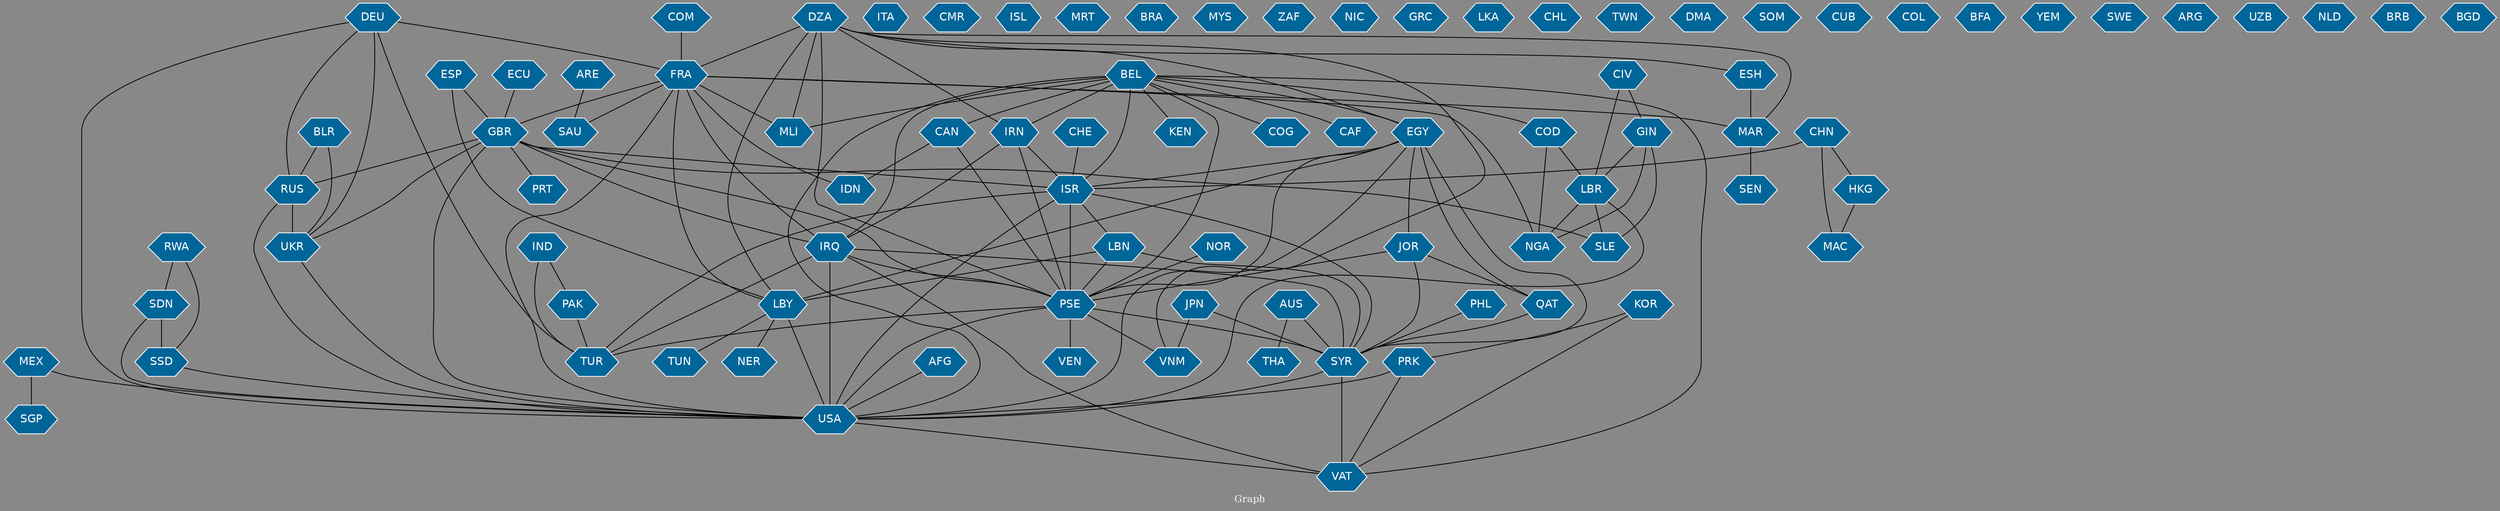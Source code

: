 // Countries together in item graph
graph {
	graph [bgcolor="#888888" fontcolor=white fontsize=12 label="Graph" outputorder=edgesfirst overlap=prism]
	node [color=white fillcolor="#006699" fontcolor=white fontname=Helvetica shape=hexagon style=filled]
	edge [arrowhead=open color=black fontcolor=white fontname=Courier fontsize=12]
		DEU [label=DEU]
		AUS [label=AUS]
		GBR [label=GBR]
		EGY [label=EGY]
		PSE [label=PSE]
		ITA [label=ITA]
		CMR [label=CMR]
		MAR [label=MAR]
		MEX [label=MEX]
		USA [label=USA]
		NOR [label=NOR]
		RUS [label=RUS]
		UKR [label=UKR]
		ISR [label=ISR]
		FRA [label=FRA]
		IRQ [label=IRQ]
		VAT [label=VAT]
		BLR [label=BLR]
		TUN [label=TUN]
		BEL [label=BEL]
		AFG [label=AFG]
		SYR [label=SYR]
		IRN [label=IRN]
		LBR [label=LBR]
		PAK [label=PAK]
		CHN [label=CHN]
		SSD [label=SSD]
		SDN [label=SDN]
		KEN [label=KEN]
		ESH [label=ESH]
		ISL [label=ISL]
		ESP [label=ESP]
		MRT [label=MRT]
		BRA [label=BRA]
		MLI [label=MLI]
		MYS [label=MYS]
		DZA [label=DZA]
		LBY [label=LBY]
		ZAF [label=ZAF]
		KOR [label=KOR]
		QAT [label=QAT]
		TUR [label=TUR]
		PRK [label=PRK]
		COM [label=COM]
		SAU [label=SAU]
		COD [label=COD]
		NGA [label=NGA]
		GIN [label=GIN]
		NIC [label=NIC]
		VEN [label=VEN]
		GRC [label=GRC]
		LKA [label=LKA]
		CHE [label=CHE]
		COG [label=COG]
		ECU [label=ECU]
		CIV [label=CIV]
		CHL [label=CHL]
		ARE [label=ARE]
		LBN [label=LBN]
		CAN [label=CAN]
		TWN [label=TWN]
		CAF [label=CAF]
		VNM [label=VNM]
		IDN [label=IDN]
		DMA [label=DMA]
		SOM [label=SOM]
		JPN [label=JPN]
		PHL [label=PHL]
		SEN [label=SEN]
		CUB [label=CUB]
		COL [label=COL]
		SGP [label=SGP]
		BFA [label=BFA]
		NER [label=NER]
		YEM [label=YEM]
		IND [label=IND]
		SWE [label=SWE]
		ARG [label=ARG]
		THA [label=THA]
		UZB [label=UZB]
		SLE [label=SLE]
		NLD [label=NLD]
		JOR [label=JOR]
		BRB [label=BRB]
		RWA [label=RWA]
		BGD [label=BGD]
		MAC [label=MAC]
		HKG [label=HKG]
		PRT [label=PRT]
			FRA -- IDN [weight=1]
			CHN -- MAC [weight=1]
			SYR -- VAT [weight=2]
			BEL -- COD [weight=1]
			CIV -- LBR [weight=1]
			AUS -- SYR [weight=1]
			AUS -- THA [weight=1]
			GBR -- PSE [weight=1]
			LBY -- TUN [weight=1]
			FRA -- MAR [weight=1]
			JOR -- SYR [weight=1]
			BEL -- COG [weight=1]
			ESH -- MAR [weight=4]
			GBR -- PRT [weight=1]
			AFG -- USA [weight=5]
			CAN -- PSE [weight=2]
			GIN -- NGA [weight=1]
			IRN -- ISR [weight=3]
			LBR -- USA [weight=1]
			LBY -- USA [weight=1]
			CHN -- ISR [weight=1]
			USA -- VAT [weight=2]
			BEL -- PSE [weight=4]
			SDN -- SSD [weight=12]
			FRA -- MLI [weight=1]
			PRK -- USA [weight=1]
			COM -- FRA [weight=1]
			DZA -- VNM [weight=1]
			ISR -- LBN [weight=1]
			IND -- TUR [weight=1]
			BEL -- ISR [weight=3]
			PSE -- VEN [weight=1]
			KOR -- PRK [weight=1]
			BEL -- USA [weight=2]
			BEL -- MLI [weight=1]
			DEU -- RUS [weight=6]
			BEL -- KEN [weight=2]
			BEL -- CAN [weight=1]
			COD -- LBR [weight=1]
			EGY -- USA [weight=1]
			EGY -- PSE [weight=10]
			EGY -- ISR [weight=10]
			BLR -- RUS [weight=2]
			FRA -- LBY [weight=1]
			ISR -- TUR [weight=1]
			GBR -- ISR [weight=1]
			KOR -- VAT [weight=2]
			LBY -- NER [weight=1]
			DZA -- MAR [weight=1]
			DZA -- FRA [weight=3]
			CHE -- ISR [weight=2]
			BLR -- UKR [weight=3]
			GBR -- SLE [weight=1]
			DZA -- PSE [weight=1]
			FRA -- SAU [weight=3]
			GIN -- SLE [weight=1]
			LBN -- SYR [weight=4]
			UKR -- USA [weight=5]
			PSE -- USA [weight=6]
			IRQ -- SYR [weight=4]
			ISR -- USA [weight=5]
			ECU -- GBR [weight=5]
			SDN -- USA [weight=1]
			GBR -- RUS [weight=2]
			IRN -- PSE [weight=3]
			DZA -- MLI [weight=2]
			GBR -- IRQ [weight=3]
			DZA -- EGY [weight=1]
			FRA -- USA [weight=1]
			DEU -- FRA [weight=3]
			ISR -- PSE [weight=96]
			MEX -- SGP [weight=1]
			IND -- PAK [weight=1]
			FRA -- GBR [weight=1]
			BEL -- VAT [weight=1]
			ARE -- SAU [weight=1]
			IRN -- IRQ [weight=3]
			CAN -- IDN [weight=1]
			EGY -- JOR [weight=1]
			NOR -- PSE [weight=1]
			COD -- NGA [weight=1]
			DZA -- ESH [weight=1]
			PHL -- SYR [weight=1]
			DZA -- LBY [weight=1]
			MEX -- USA [weight=2]
			JPN -- VNM [weight=1]
			IRQ -- PSE [weight=1]
			SSD -- USA [weight=1]
			PSE -- VNM [weight=1]
			RUS -- UKR [weight=81]
			PAK -- TUR [weight=1]
			EGY -- QAT [weight=1]
			LBN -- LBY [weight=1]
			ESP -- GBR [weight=1]
			RWA -- SSD [weight=1]
			EGY -- LBY [weight=8]
			BEL -- EGY [weight=1]
			GBR -- USA [weight=2]
			BEL -- IRN [weight=1]
			JOR -- PSE [weight=1]
			GIN -- LBR [weight=2]
			EGY -- SYR [weight=1]
			LBR -- NGA [weight=1]
			DZA -- IRN [weight=1]
			MAR -- SEN [weight=2]
			SYR -- USA [weight=17]
			DEU -- UKR [weight=13]
			PSE -- TUR [weight=1]
			ISR -- SYR [weight=2]
			IRQ -- USA [weight=45]
			PSE -- SYR [weight=3]
			CIV -- GIN [weight=1]
			HKG -- MAC [weight=1]
			BEL -- CAF [weight=1]
			ESP -- LBY [weight=1]
			QAT -- SYR [weight=1]
			JOR -- QAT [weight=1]
			JPN -- SYR [weight=1]
			DEU -- TUR [weight=1]
			GBR -- UKR [weight=2]
			BEL -- IRQ [weight=8]
			RWA -- SDN [weight=1]
			RUS -- USA [weight=8]
			LBN -- PSE [weight=2]
			DEU -- USA [weight=2]
			FRA -- NGA [weight=1]
			LBR -- SLE [weight=1]
			FRA -- IRQ [weight=6]
			PRK -- VAT [weight=3]
			IRQ -- TUR [weight=1]
			IRQ -- VAT [weight=3]
			CHN -- HKG [weight=1]
}